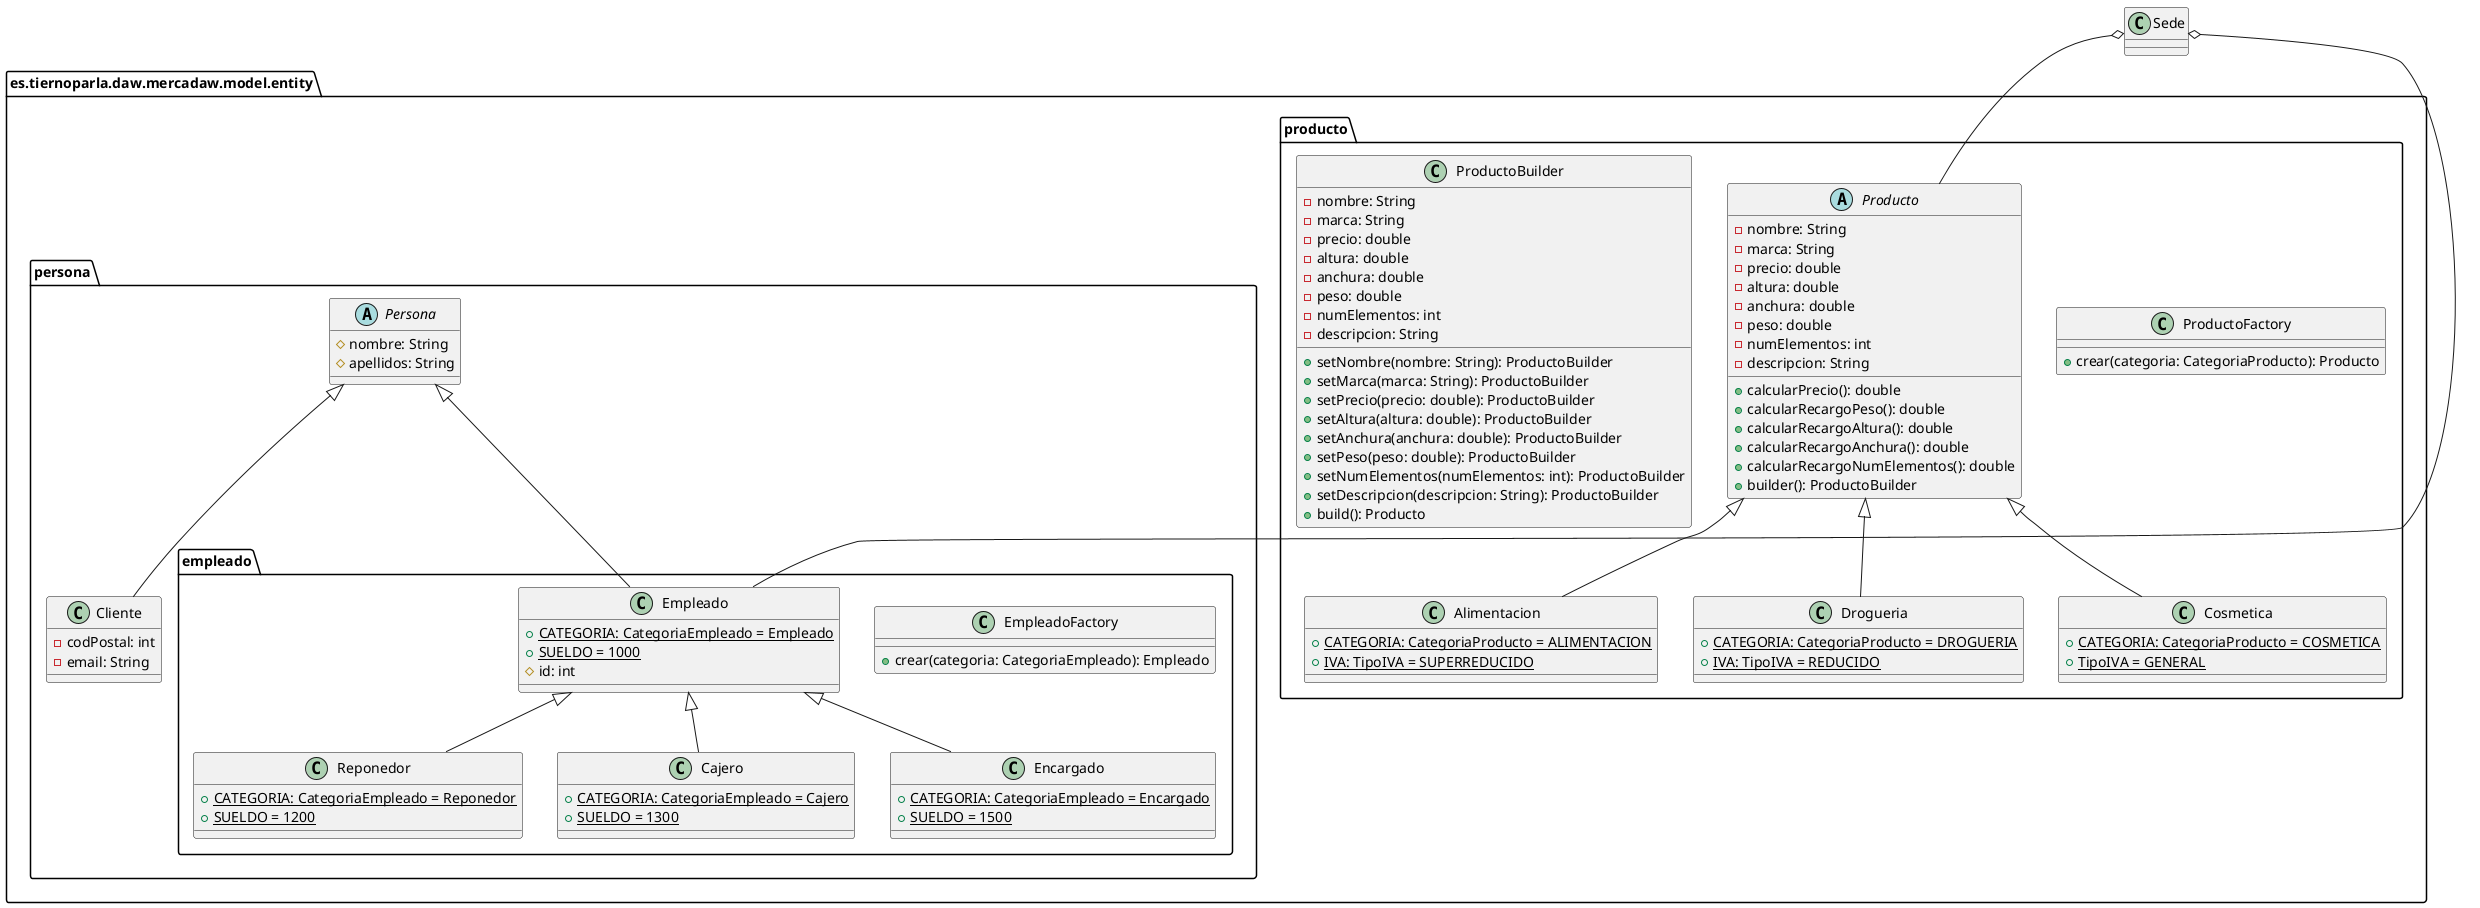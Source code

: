 @startuml Entity
set namespaceSeparator none
allow_mixing

package es.tiernoparla.daw.mercadaw.model.entity {

    package producto {
        class ProductoFactory {
            +crear(categoria: CategoriaProducto): Producto
        }

        abstract Producto {
            -nombre: String
            -marca: String
            -precio: double
            -altura: double
            -anchura: double
            -peso: double
            -numElementos: int
            -descripcion: String

            +calcularPrecio(): double
            +calcularRecargoPeso(): double
            +calcularRecargoAltura(): double
            +calcularRecargoAnchura(): double
            +calcularRecargoNumElementos(): double
            +builder(): ProductoBuilder
        }

        class Alimentacion {
            +{static} CATEGORIA: CategoriaProducto = ALIMENTACION
            +{static} IVA: TipoIVA = SUPERREDUCIDO
        }

        class Drogueria {
            +{static} CATEGORIA: CategoriaProducto = DROGUERIA
            +{static} IVA: TipoIVA = REDUCIDO
        }

        class Cosmetica {
            +{static} CATEGORIA: CategoriaProducto = COSMETICA
            +{static} TipoIVA = GENERAL
        }

        'Está en duda
        class ProductoBuilder {
            -nombre: String
            -marca: String
            -precio: double
            -altura: double
            -anchura: double
            -peso: double
            -numElementos: int
            -descripcion: String
            +setNombre(nombre: String): ProductoBuilder
            +setMarca(marca: String): ProductoBuilder
            +setPrecio(precio: double): ProductoBuilder
            +setAltura(altura: double): ProductoBuilder
            +setAnchura(anchura: double): ProductoBuilder
            +setPeso(peso: double): ProductoBuilder
            +setNumElementos(numElementos: int): ProductoBuilder
            +setDescripcion(descripcion: String): ProductoBuilder
            +build(): Producto
        }

        Producto <|-- Alimentacion
        Producto <|-- Drogueria
        Producto <|-- Cosmetica
    }

    package persona {

        abstract Persona {
            #nombre: String
            #apellidos: String
        }

        package empleado {

            class EmpleadoFactory {
                +crear(categoria: CategoriaEmpleado): Empleado
            }

            class Empleado {
                +{static} CATEGORIA: CategoriaEmpleado = Empleado
                +{static} SUELDO = 1000
                #id: int
            }

            class Reponedor {
                +{static} CATEGORIA: CategoriaEmpleado = Reponedor
                +{static} SUELDO = 1200
            }

            class Cajero {
                +{static} CATEGORIA: CategoriaEmpleado = Cajero
                +{static} SUELDO = 1300
            }

            class Encargado {
                +{static} CATEGORIA: CategoriaEmpleado = Encargado
                +{static} SUELDO = 1500
            }

        }

        class Cliente {
            -codPostal: int
            -email: String
        }

        Empleado <|-- Reponedor
        Empleado <|-- Cajero
        Empleado <|-- Encargado

        Persona <|-- Empleado
        Persona <|-- Cliente
    }

}
Sede o-- Empleado
Sede o-- Producto

@enduml
